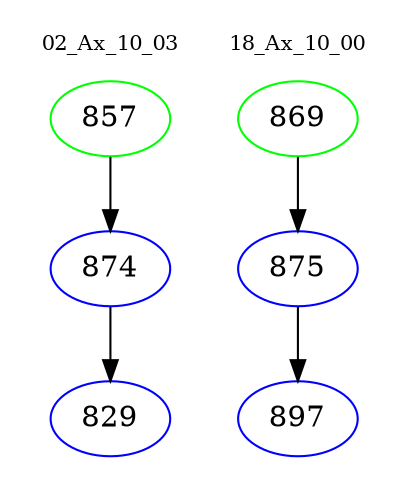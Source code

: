 digraph{
subgraph cluster_0 {
color = white
label = "02_Ax_10_03";
fontsize=10;
T0_857 [label="857", color="green"]
T0_857 -> T0_874 [color="black"]
T0_874 [label="874", color="blue"]
T0_874 -> T0_829 [color="black"]
T0_829 [label="829", color="blue"]
}
subgraph cluster_1 {
color = white
label = "18_Ax_10_00";
fontsize=10;
T1_869 [label="869", color="green"]
T1_869 -> T1_875 [color="black"]
T1_875 [label="875", color="blue"]
T1_875 -> T1_897 [color="black"]
T1_897 [label="897", color="blue"]
}
}
